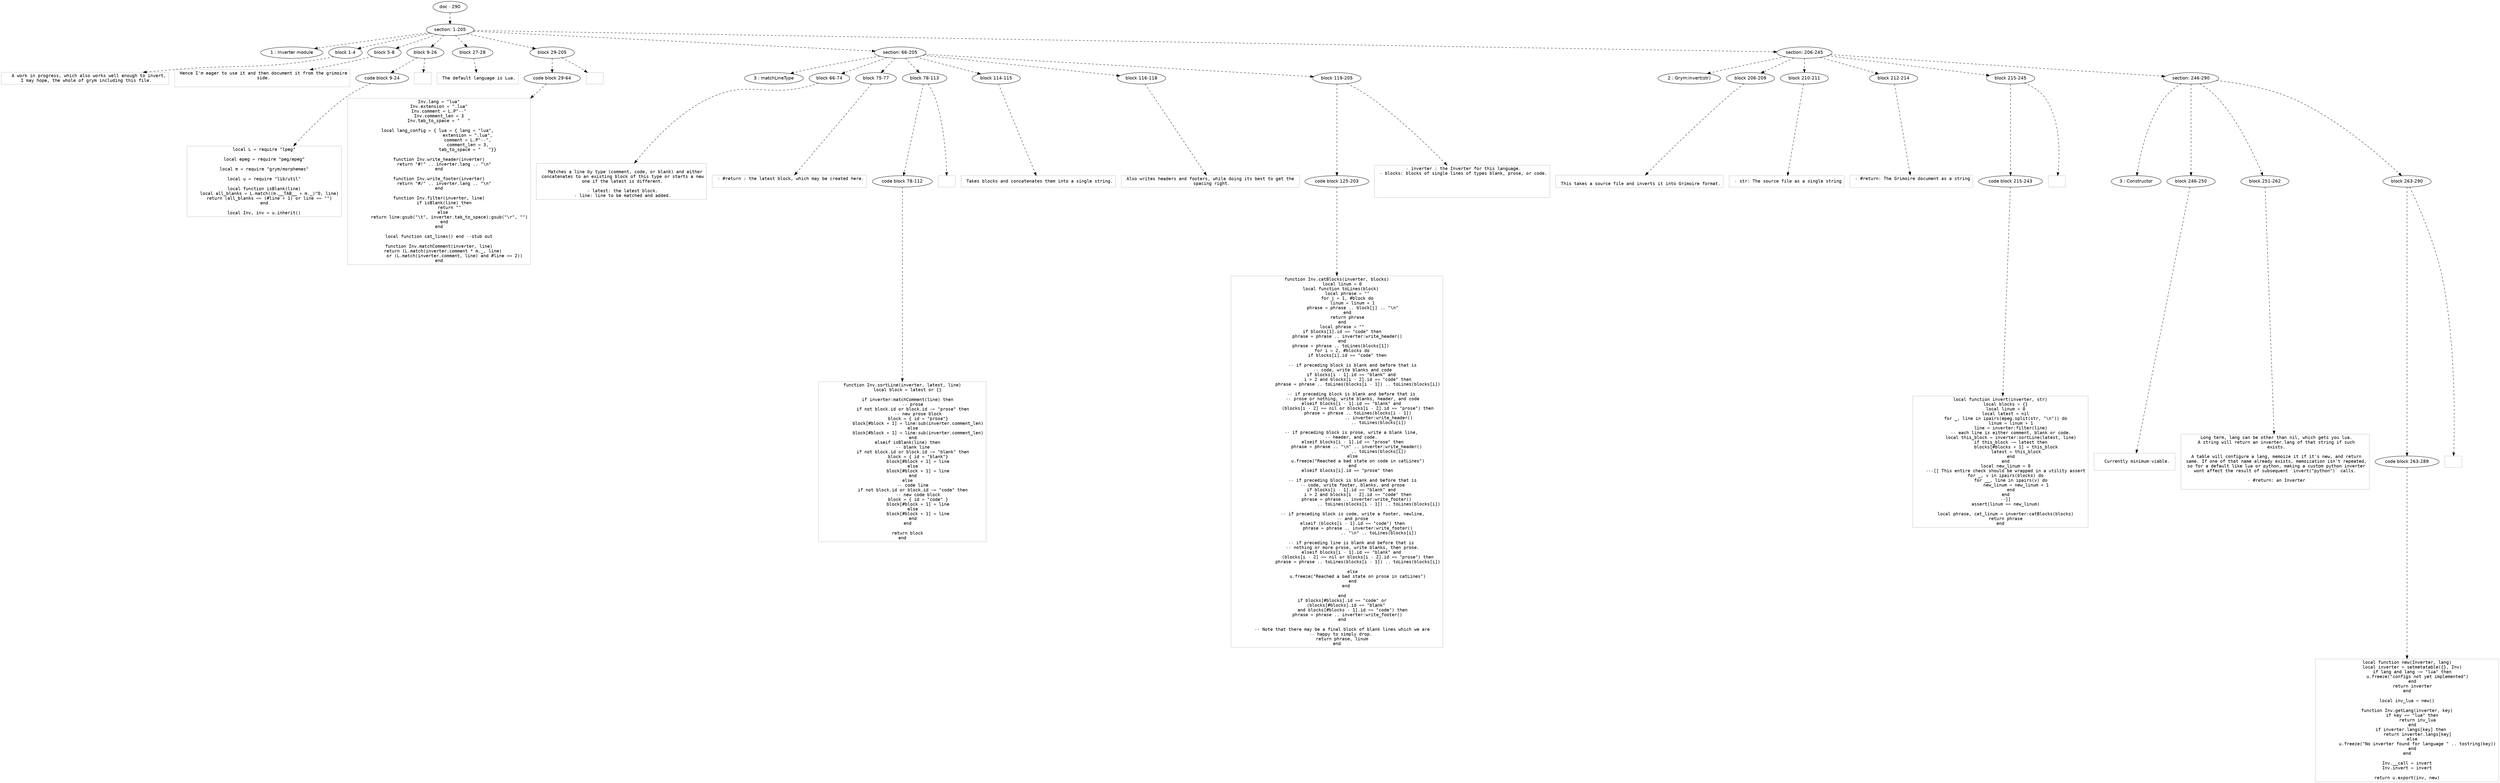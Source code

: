 digraph hierarchy {

node [fontname=Helvetica]
edge [style=dashed]

doc_0 [label="doc - 290"]


doc_0 -> { section_1}
{rank=same; section_1}

section_1 [label="section: 1-205"]


section_1 -> { header_2 block_3 block_4 block_5 block_6 block_7 section_8 section_9}
{rank=same; header_2 block_3 block_4 block_5 block_6 block_7 section_8 section_9}

header_2 [label="1 : Inverter module"]

block_3 [label="block 1-4"]

block_4 [label="block 5-8"]

block_5 [label="block 9-26"]

block_6 [label="block 27-28"]

block_7 [label="block 29-205"]

section_8 [label="section: 66-205"]

section_9 [label="section: 206-245"]



block_3 -> leaf_10
leaf_10  [color=Gray,shape=rectangle,fontname=Inconsolata,label="   A work in progress, which also works well enough to invert,
 I may hope, the whole of grym including this file.
"]

block_4 -> leaf_11
leaf_11  [color=Gray,shape=rectangle,fontname=Inconsolata,label=" Hence I'm eager to use it and then document it from the grimoire
 side.

"]
block_5 -> { codeblock_12}
{rank=same; codeblock_12}

codeblock_12 [label="code block 9-24"]



codeblock_12 -> leaf_13
leaf_13  [color=Gray,shape=rectangle,fontname=Inconsolata,label="local L = require \"lpeg\"

local epeg = require \"peg/epeg\"

local m = require \"grym/morphemes\"

local u = require \"lib/util\"

local function isBlank(line)
    local all_blanks = L.match((m.__TAB__ + m._)^0, line)
    return (all_blanks == (#line + 1) or line == \"\")
end

local Inv, inv = u.inherit()"]

block_5 -> leaf_14
leaf_14  [color=Gray,shape=rectangle,fontname=Inconsolata,label="
"]

block_6 -> leaf_15
leaf_15  [color=Gray,shape=rectangle,fontname=Inconsolata,label=" The default language is Lua.
"]
block_7 -> { codeblock_16}
{rank=same; codeblock_16}

codeblock_16 [label="code block 29-64"]



codeblock_16 -> leaf_17
leaf_17  [color=Gray,shape=rectangle,fontname=Inconsolata,label="Inv.lang = \"lua\"
Inv.extension = \".lua\"
Inv.comment = L.P\"--\"
Inv.comment_len = 3
Inv.tab_to_space = \"   \"

local lang_config = { lua = { lang = \"lua\", 
                      extension = \".lua\",
                      comment = L.P\"--\",
                      comment_len = 3,
                      tab_to_space = \"   \"}}

function Inv.write_header(inverter)
    return \"#!\" .. inverter.lang .. \"\\n\"
end

function Inv.write_footer(inverter)
    return \"#/\" .. inverter.lang .. \"\\n\"
end

function Inv.filter(inverter, line)
    if isBlank(line) then
        return \"\"
    else 
        return line:gsub(\"\\t\", inverter.tab_to_space):gsub(\"\\r\", \"\")
    end
end

local function cat_lines() end --stub out

function Inv.matchComment(inverter, line)
    return (L.match(inverter.comment * m._, line) 
            or (L.match(inverter.comment, line) and #line == 2))
end"]

block_7 -> leaf_18
leaf_18  [color=Gray,shape=rectangle,fontname=Inconsolata,label=""]
section_8 -> { header_19 block_20 block_21 block_22 block_23 block_24 block_25}
{rank=same; header_19 block_20 block_21 block_22 block_23 block_24 block_25}

header_19 [label="3 : matchLineType"]

block_20 [label="block 66-74"]

block_21 [label="block 75-77"]

block_22 [label="block 78-113"]

block_23 [label="block 114-115"]

block_24 [label="block 116-118"]

block_25 [label="block 119-205"]



block_20 -> leaf_26
leaf_26  [color=Gray,shape=rectangle,fontname=Inconsolata,label="
   Matches a line by type (comment, code, or blank) and either
 concatenates to an existing block of this type or starts a new
 one if the latest is different.
 
 - latest: the latest block.
 - line: line to be matched and added.
"]

block_21 -> leaf_27
leaf_27  [color=Gray,shape=rectangle,fontname=Inconsolata,label=" - #return : the latest block, which may be created here.

"]
block_22 -> { codeblock_28}
{rank=same; codeblock_28}

codeblock_28 [label="code block 78-112"]



codeblock_28 -> leaf_29
leaf_29  [color=Gray,shape=rectangle,fontname=Inconsolata,label="function Inv.sortLine(inverter, latest, line)
    local block = latest or {}

    if inverter:matchComment(line) then
        -- prose
        if not block.id or block.id ~= \"prose\" then
            -- new prose block
            block = { id = \"prose\"}
            block[#block + 1] = line:sub(inverter.comment_len)
        else
            block[#block + 1] = line:sub(inverter.comment_len)
        end
    elseif isBlank(line) then
        -- blank line
        if not block.id or block.id ~= \"blank\" then
            block = { id = \"blank\"}
            block[#block + 1] = line
        else
            block[#block + 1] = line
        end
    else
        -- code line
        if not block.id or block.id ~= \"code\" then
            -- new code block
            block = { id = \"code\" }
            block[#block + 1] = line
        else
            block[#block + 1] = line
        end
    end

    return block
end"]

block_22 -> leaf_30
leaf_30  [color=Gray,shape=rectangle,fontname=Inconsolata,label=""]

block_23 -> leaf_31
leaf_31  [color=Gray,shape=rectangle,fontname=Inconsolata,label=" Takes blocks and concatenates them into a single string.
"]

block_24 -> leaf_32
leaf_32  [color=Gray,shape=rectangle,fontname=Inconsolata,label=" Also writes headers and footers, while doing its best to get the 
 spacing right.
"]
block_25 -> { codeblock_33}
{rank=same; codeblock_33}

codeblock_33 [label="code block 125-203"]



codeblock_33 -> leaf_34
leaf_34  [color=Gray,shape=rectangle,fontname=Inconsolata,label="function Inv.catBlocks(inverter, blocks)
    local linum = 0
    local function toLines(block) 
        local phrase = \"\"
        for j = 1, #block do
            linum = linum + 1
            phrase = phrase .. block[j] .. \"\\n\"
        end
        return phrase
    end
    local phrase = \"\"
    if blocks[1].id == \"code\" then
        phrase = phrase .. inverter:write_header()
    end
    phrase = phrase .. toLines(blocks[1]) 
    for i = 2, #blocks do
        if blocks[i].id == \"code\" then

            -- if preceding block is blank and before that is
            -- code, write blanks and code
            if blocks[i - 1].id == \"blank\" and 
                i > 2 and blocks[i - 2].id == \"code\" then
                phrase = phrase .. toLines(blocks[i - 1]) .. toLines(blocks[i])

            -- if preceding block is blank and before that is 
            -- prose or nothing, write blanks, header, and code
            elseif blocks[i - 1].id == \"blank\" and 
                (blocks[i - 2] == nil or blocks[i - 2].id == \"prose\") then
                phrase = phrase .. toLines(blocks[i - 1])
                                .. inverter:write_header()
                                .. toLines(blocks[i])

            -- if preceding block is prose, write a blank line, 
            -- header, and code. 
            elseif blocks[i - 1].id == \"prose\" then
                phrase = phrase .. \"\\n\" .. inverter:write_header() 
                                .. toLines(blocks[i])
            else
                u.freeze(\"Reached a bad state on code in catLines\")
            end
        elseif blocks[i].id == \"prose\" then

            -- if preceding block is blank and before that is
            -- code, write footer, blanks, and prose
            if blocks[i - 1].id == \"blank\" and 
                i > 2 and blocks[i - 2].id == \"code\" then
                phrase = phrase .. inverter:write_footer() 
                                .. toLines(blocks[i - 1]) .. toLines(blocks[i])

            -- if preceding block is code, write a footer, newline,
            -- and prose
            elseif (blocks[i - 1].id == \"code\") then
                phrase = phrase .. inverter:write_footer()
                                .. \"\\n\" .. toLines(blocks[i])

            -- if preceding line is blank and before that is 
            -- nothing or more prose, write blanks, then prose.
            elseif blocks[i - 1].id == \"blank\" and 
                (blocks[i - 2] == nil or blocks[i - 2].id == \"prose\") then
                phrase = phrase .. toLines(blocks[i - 1]) .. toLines(blocks[i])

            else
                u.freeze(\"Reached a bad state on prose in catLines\")
            end
        end 

    end
    if blocks[#blocks].id == \"code\" or
        (blocks[#blocks].id == \"blank\" 
            and blocks[#blocks - 1].id == \"code\") then
        phrase = phrase .. inverter:write_footer()
    end

    -- Note that there may be a final block of blank lines which we are
    -- happy to simply drop. 
    return phrase, linum
end"]

block_25 -> leaf_35
leaf_35  [color=Gray,shape=rectangle,fontname=Inconsolata,label=" - inverter : the Inverter for this language.
 - blocks: blocks of single lines of types blank, prose, or code.




"]
section_9 -> { header_36 block_37 block_38 block_39 block_40 section_41}
{rank=same; header_36 block_37 block_38 block_39 block_40 section_41}

header_36 [label="2 : Grym:invert(str)"]

block_37 [label="block 206-209"]

block_38 [label="block 210-211"]

block_39 [label="block 212-214"]

block_40 [label="block 215-245"]

section_41 [label="section: 246-290"]



block_37 -> leaf_42
leaf_42  [color=Gray,shape=rectangle,fontname=Inconsolata,label="
 This takes a source file and inverts it into Grimoire format.
"]

block_38 -> leaf_43
leaf_43  [color=Gray,shape=rectangle,fontname=Inconsolata,label=" - str: The source file as a single string
"]

block_39 -> leaf_44
leaf_44  [color=Gray,shape=rectangle,fontname=Inconsolata,label=" - #return: The Grimoire document as a string

"]
block_40 -> { codeblock_45}
{rank=same; codeblock_45}

codeblock_45 [label="code block 215-243"]



codeblock_45 -> leaf_46
leaf_46  [color=Gray,shape=rectangle,fontname=Inconsolata,label="local function invert(inverter, str)
    local blocks = {}
    local linum = 0
    local latest = nil
    for _, line in ipairs(epeg.split(str, \"\\n\")) do
        linum = linum + 1
        line = inverter:filter(line)
        -- each line is either comment, blank or code.
        local this_block = inverter:sortLine(latest, line)
        if this_block ~= latest then
            blocks[#blocks + 1] = this_block
            latest = this_block
        end
    end
    local new_linum = 0
    ---[[ This entire check should be wrapped in a utility assert
    for _, v in ipairs(blocks) do
        for __, line in ipairs(v) do
            new_linum = new_linum + 1
        end
    end
    --]]
    assert(linum == new_linum)

    local phrase, cat_linum = inverter:catBlocks(blocks)
    return phrase
end"]

block_40 -> leaf_47
leaf_47  [color=Gray,shape=rectangle,fontname=Inconsolata,label="
"]
section_41 -> { header_48 block_49 block_50 block_51}
{rank=same; header_48 block_49 block_50 block_51}

header_48 [label="3 : Constructor"]

block_49 [label="block 246-250"]

block_50 [label="block 251-262"]

block_51 [label="block 263-290"]



block_49 -> leaf_52
leaf_52  [color=Gray,shape=rectangle,fontname=Inconsolata,label=" 
   Currently minimum-viable. 

"]

block_50 -> leaf_53
leaf_53  [color=Gray,shape=rectangle,fontname=Inconsolata,label=" Long term, lang can be other than nil, which gets you lua.
 A string will return an inverter.lang of that string if such
 exists.
 
 A table will configure a lang, memoize it if it's new, and return
 same. If one of that name already exists, memoization isn't repeated,
 so for a default like lua or python, making a custom python inverter
 wont affect the result of subsequent `invert(\"python\")` calls. 
 
 - #return: an Inverter

"]
block_51 -> { codeblock_54}
{rank=same; codeblock_54}

codeblock_54 [label="code block 263-289"]



codeblock_54 -> leaf_55
leaf_55  [color=Gray,shape=rectangle,fontname=Inconsolata,label="local function new(Inverter, lang)
    local inverter = setmetatable({}, Inv)
    if lang and lang ~= \"lua\" then
        u.freeze(\"configs not yet implemented\")
    end
    return inverter
end

local inv_lua = new()

function Inv.getLang(inverter, key)
    if key == \"lua\" then
        return inv_lua
    end
    if inverter.langs[key] then 
        return inverter.langs[key]
    else
        u.freeze(\"No inverter found for language \" .. tostring(key))
    end
end

Inv.__call = invert
Inv.invert = invert

return u.export(inv, new)"]

block_51 -> leaf_56
leaf_56  [color=Gray,shape=rectangle,fontname=Inconsolata,label=""]

}
